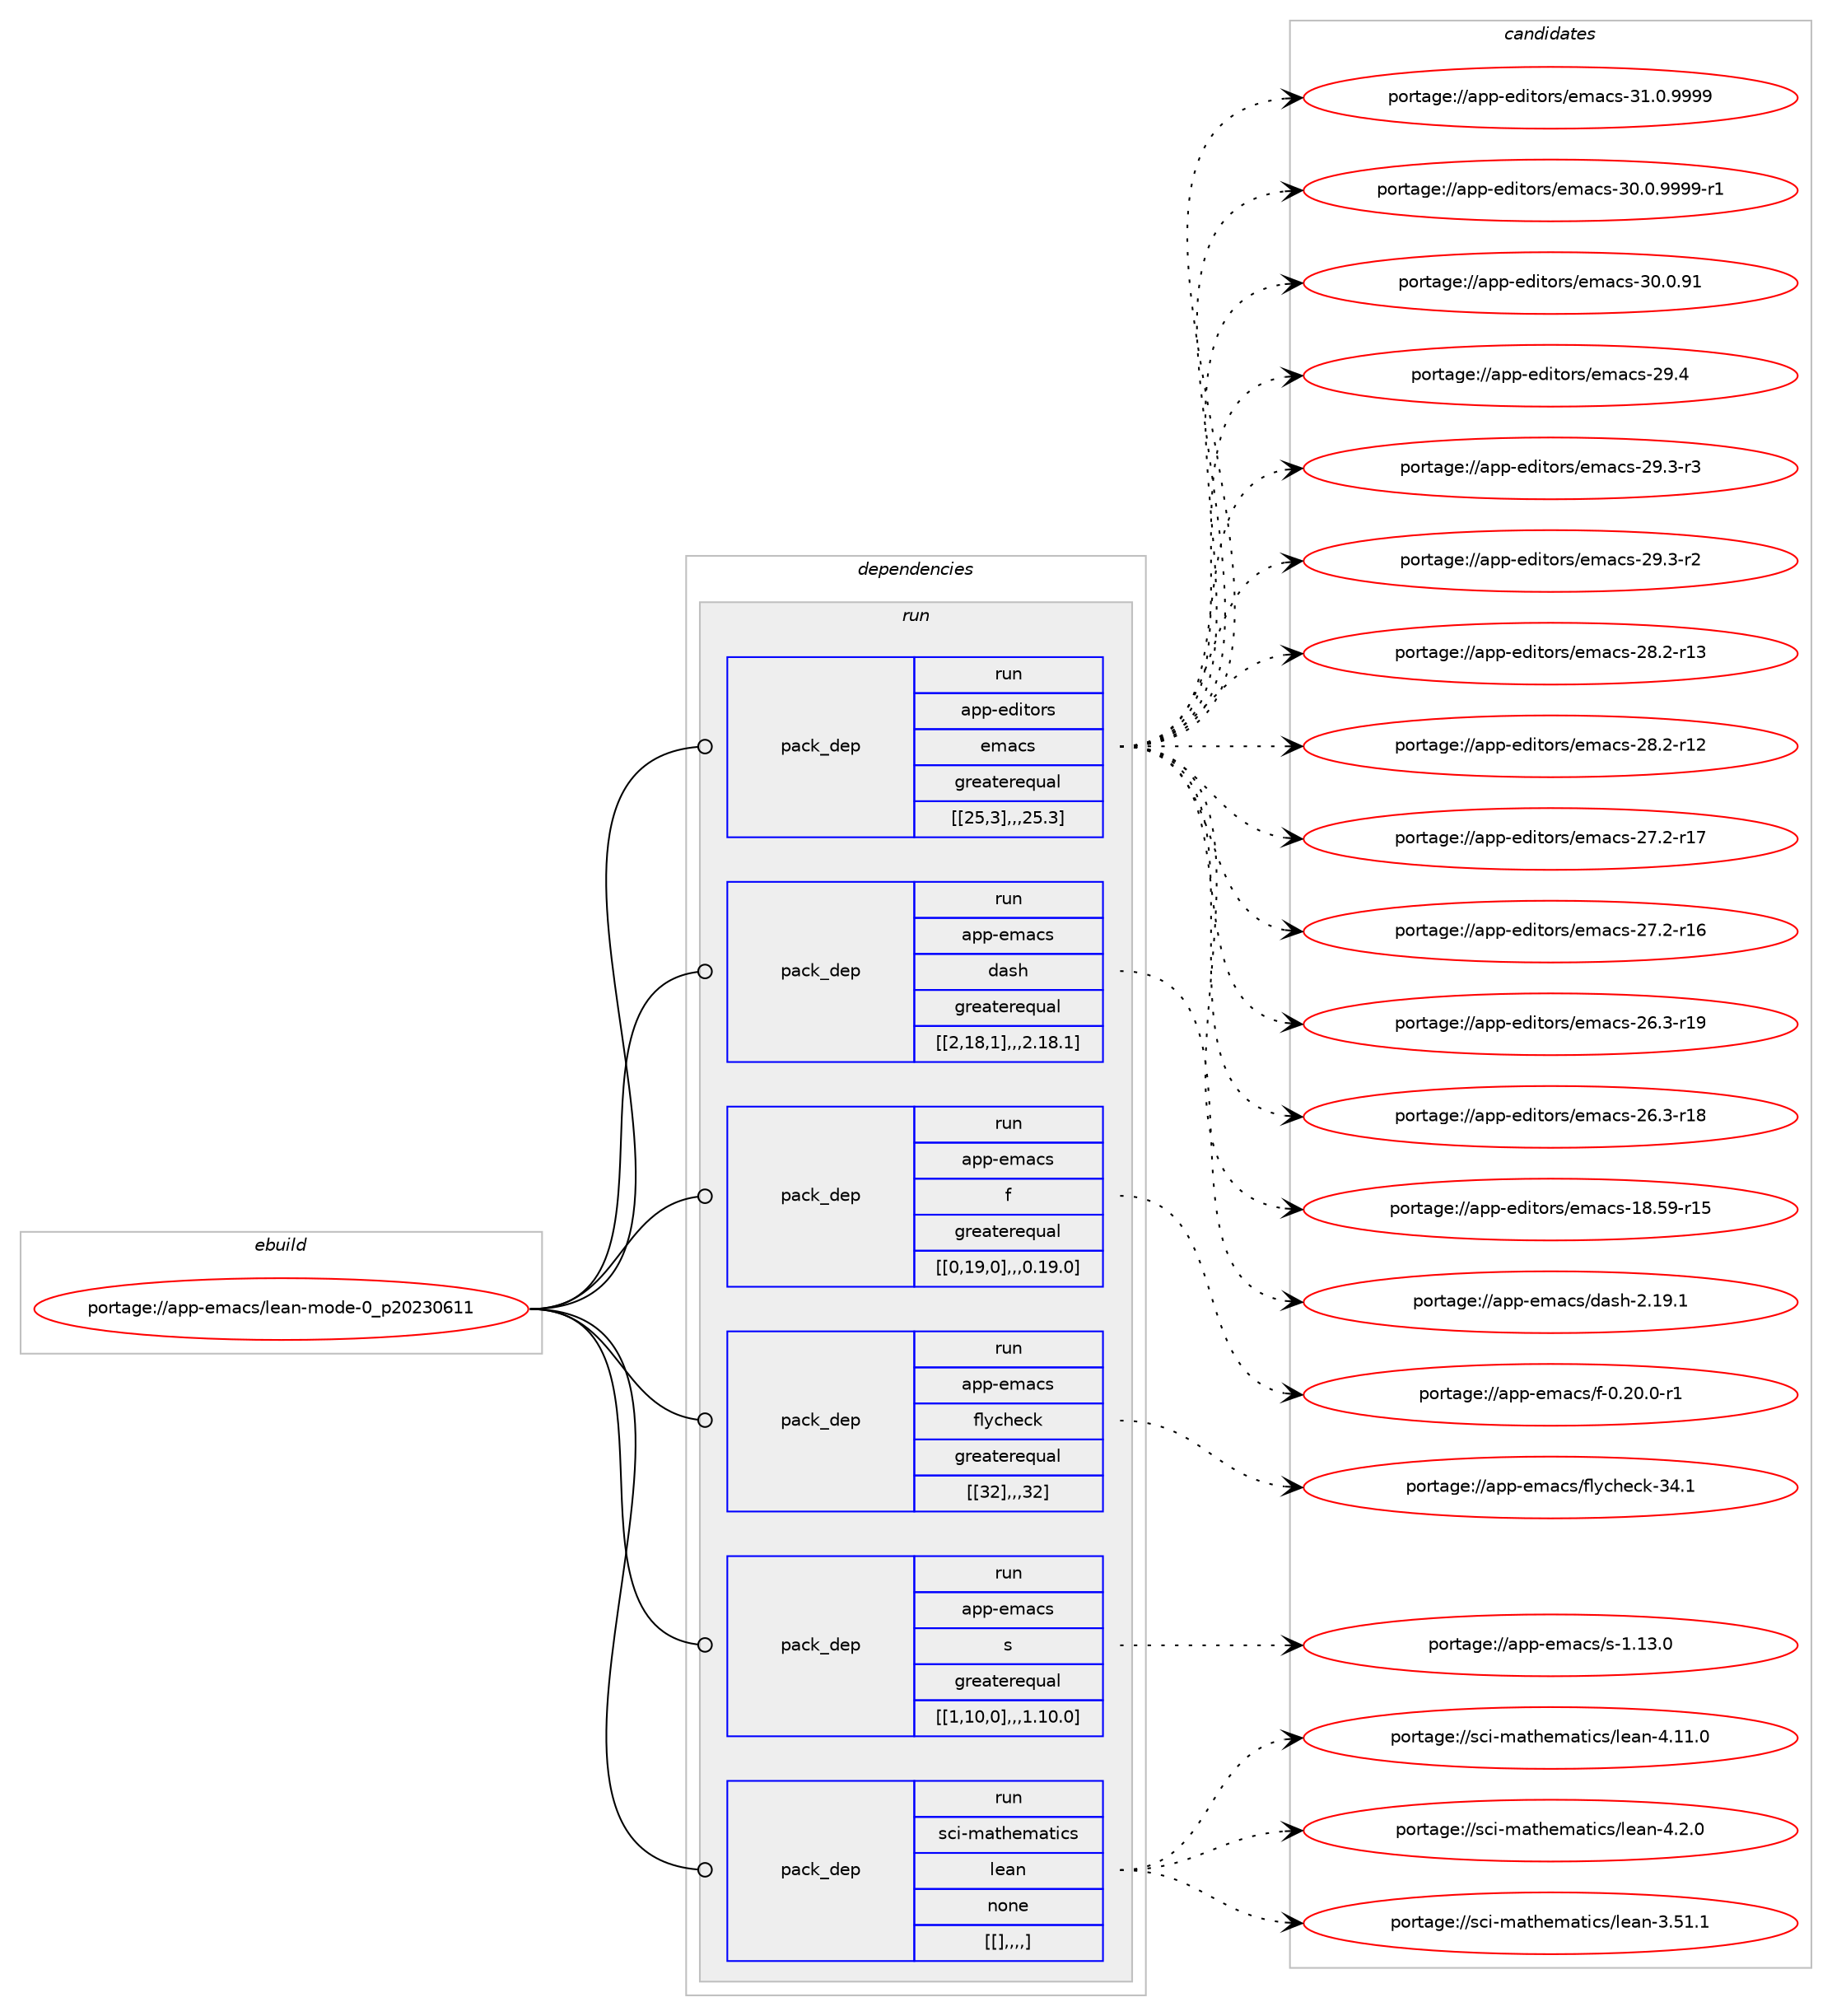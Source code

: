 digraph prolog {

# *************
# Graph options
# *************

newrank=true;
concentrate=true;
compound=true;
graph [rankdir=LR,fontname=Helvetica,fontsize=10,ranksep=1.5];#, ranksep=2.5, nodesep=0.2];
edge  [arrowhead=vee];
node  [fontname=Helvetica,fontsize=10];

# **********
# The ebuild
# **********

subgraph cluster_leftcol {
color=gray;
label=<<i>ebuild</i>>;
id [label="portage://app-emacs/lean-mode-0_p20230611", color=red, width=4, href="../app-emacs/lean-mode-0_p20230611.svg"];
}

# ****************
# The dependencies
# ****************

subgraph cluster_midcol {
color=gray;
label=<<i>dependencies</i>>;
subgraph cluster_compile {
fillcolor="#eeeeee";
style=filled;
label=<<i>compile</i>>;
}
subgraph cluster_compileandrun {
fillcolor="#eeeeee";
style=filled;
label=<<i>compile and run</i>>;
}
subgraph cluster_run {
fillcolor="#eeeeee";
style=filled;
label=<<i>run</i>>;
subgraph pack16599 {
dependency23178 [label=<<TABLE BORDER="0" CELLBORDER="1" CELLSPACING="0" CELLPADDING="4" WIDTH="220"><TR><TD ROWSPAN="6" CELLPADDING="30">pack_dep</TD></TR><TR><TD WIDTH="110">run</TD></TR><TR><TD>app-editors</TD></TR><TR><TD>emacs</TD></TR><TR><TD>greaterequal</TD></TR><TR><TD>[[25,3],,,25.3]</TD></TR></TABLE>>, shape=none, color=blue];
}
id:e -> dependency23178:w [weight=20,style="solid",arrowhead="odot"];
subgraph pack16600 {
dependency23179 [label=<<TABLE BORDER="0" CELLBORDER="1" CELLSPACING="0" CELLPADDING="4" WIDTH="220"><TR><TD ROWSPAN="6" CELLPADDING="30">pack_dep</TD></TR><TR><TD WIDTH="110">run</TD></TR><TR><TD>app-emacs</TD></TR><TR><TD>dash</TD></TR><TR><TD>greaterequal</TD></TR><TR><TD>[[2,18,1],,,2.18.1]</TD></TR></TABLE>>, shape=none, color=blue];
}
id:e -> dependency23179:w [weight=20,style="solid",arrowhead="odot"];
subgraph pack16601 {
dependency23180 [label=<<TABLE BORDER="0" CELLBORDER="1" CELLSPACING="0" CELLPADDING="4" WIDTH="220"><TR><TD ROWSPAN="6" CELLPADDING="30">pack_dep</TD></TR><TR><TD WIDTH="110">run</TD></TR><TR><TD>app-emacs</TD></TR><TR><TD>f</TD></TR><TR><TD>greaterequal</TD></TR><TR><TD>[[0,19,0],,,0.19.0]</TD></TR></TABLE>>, shape=none, color=blue];
}
id:e -> dependency23180:w [weight=20,style="solid",arrowhead="odot"];
subgraph pack16602 {
dependency23181 [label=<<TABLE BORDER="0" CELLBORDER="1" CELLSPACING="0" CELLPADDING="4" WIDTH="220"><TR><TD ROWSPAN="6" CELLPADDING="30">pack_dep</TD></TR><TR><TD WIDTH="110">run</TD></TR><TR><TD>app-emacs</TD></TR><TR><TD>flycheck</TD></TR><TR><TD>greaterequal</TD></TR><TR><TD>[[32],,,32]</TD></TR></TABLE>>, shape=none, color=blue];
}
id:e -> dependency23181:w [weight=20,style="solid",arrowhead="odot"];
subgraph pack16603 {
dependency23182 [label=<<TABLE BORDER="0" CELLBORDER="1" CELLSPACING="0" CELLPADDING="4" WIDTH="220"><TR><TD ROWSPAN="6" CELLPADDING="30">pack_dep</TD></TR><TR><TD WIDTH="110">run</TD></TR><TR><TD>app-emacs</TD></TR><TR><TD>s</TD></TR><TR><TD>greaterequal</TD></TR><TR><TD>[[1,10,0],,,1.10.0]</TD></TR></TABLE>>, shape=none, color=blue];
}
id:e -> dependency23182:w [weight=20,style="solid",arrowhead="odot"];
subgraph pack16604 {
dependency23183 [label=<<TABLE BORDER="0" CELLBORDER="1" CELLSPACING="0" CELLPADDING="4" WIDTH="220"><TR><TD ROWSPAN="6" CELLPADDING="30">pack_dep</TD></TR><TR><TD WIDTH="110">run</TD></TR><TR><TD>sci-mathematics</TD></TR><TR><TD>lean</TD></TR><TR><TD>none</TD></TR><TR><TD>[[],,,,]</TD></TR></TABLE>>, shape=none, color=blue];
}
id:e -> dependency23183:w [weight=20,style="solid",arrowhead="odot"];
}
}

# **************
# The candidates
# **************

subgraph cluster_choices {
rank=same;
color=gray;
label=<<i>candidates</i>>;

subgraph choice16599 {
color=black;
nodesep=1;
choice971121124510110010511611111411547101109979911545514946484657575757 [label="portage://app-editors/emacs-31.0.9999", color=red, width=4,href="../app-editors/emacs-31.0.9999.svg"];
choice9711211245101100105116111114115471011099799115455148464846575757574511449 [label="portage://app-editors/emacs-30.0.9999-r1", color=red, width=4,href="../app-editors/emacs-30.0.9999-r1.svg"];
choice97112112451011001051161111141154710110997991154551484648465749 [label="portage://app-editors/emacs-30.0.91", color=red, width=4,href="../app-editors/emacs-30.0.91.svg"];
choice97112112451011001051161111141154710110997991154550574652 [label="portage://app-editors/emacs-29.4", color=red, width=4,href="../app-editors/emacs-29.4.svg"];
choice971121124510110010511611111411547101109979911545505746514511451 [label="portage://app-editors/emacs-29.3-r3", color=red, width=4,href="../app-editors/emacs-29.3-r3.svg"];
choice971121124510110010511611111411547101109979911545505746514511450 [label="portage://app-editors/emacs-29.3-r2", color=red, width=4,href="../app-editors/emacs-29.3-r2.svg"];
choice97112112451011001051161111141154710110997991154550564650451144951 [label="portage://app-editors/emacs-28.2-r13", color=red, width=4,href="../app-editors/emacs-28.2-r13.svg"];
choice97112112451011001051161111141154710110997991154550564650451144950 [label="portage://app-editors/emacs-28.2-r12", color=red, width=4,href="../app-editors/emacs-28.2-r12.svg"];
choice97112112451011001051161111141154710110997991154550554650451144955 [label="portage://app-editors/emacs-27.2-r17", color=red, width=4,href="../app-editors/emacs-27.2-r17.svg"];
choice97112112451011001051161111141154710110997991154550554650451144954 [label="portage://app-editors/emacs-27.2-r16", color=red, width=4,href="../app-editors/emacs-27.2-r16.svg"];
choice97112112451011001051161111141154710110997991154550544651451144957 [label="portage://app-editors/emacs-26.3-r19", color=red, width=4,href="../app-editors/emacs-26.3-r19.svg"];
choice97112112451011001051161111141154710110997991154550544651451144956 [label="portage://app-editors/emacs-26.3-r18", color=red, width=4,href="../app-editors/emacs-26.3-r18.svg"];
choice9711211245101100105116111114115471011099799115454956465357451144953 [label="portage://app-editors/emacs-18.59-r15", color=red, width=4,href="../app-editors/emacs-18.59-r15.svg"];
dependency23178:e -> choice971121124510110010511611111411547101109979911545514946484657575757:w [style=dotted,weight="100"];
dependency23178:e -> choice9711211245101100105116111114115471011099799115455148464846575757574511449:w [style=dotted,weight="100"];
dependency23178:e -> choice97112112451011001051161111141154710110997991154551484648465749:w [style=dotted,weight="100"];
dependency23178:e -> choice97112112451011001051161111141154710110997991154550574652:w [style=dotted,weight="100"];
dependency23178:e -> choice971121124510110010511611111411547101109979911545505746514511451:w [style=dotted,weight="100"];
dependency23178:e -> choice971121124510110010511611111411547101109979911545505746514511450:w [style=dotted,weight="100"];
dependency23178:e -> choice97112112451011001051161111141154710110997991154550564650451144951:w [style=dotted,weight="100"];
dependency23178:e -> choice97112112451011001051161111141154710110997991154550564650451144950:w [style=dotted,weight="100"];
dependency23178:e -> choice97112112451011001051161111141154710110997991154550554650451144955:w [style=dotted,weight="100"];
dependency23178:e -> choice97112112451011001051161111141154710110997991154550554650451144954:w [style=dotted,weight="100"];
dependency23178:e -> choice97112112451011001051161111141154710110997991154550544651451144957:w [style=dotted,weight="100"];
dependency23178:e -> choice97112112451011001051161111141154710110997991154550544651451144956:w [style=dotted,weight="100"];
dependency23178:e -> choice9711211245101100105116111114115471011099799115454956465357451144953:w [style=dotted,weight="100"];
}
subgraph choice16600 {
color=black;
nodesep=1;
choice97112112451011099799115471009711510445504649574649 [label="portage://app-emacs/dash-2.19.1", color=red, width=4,href="../app-emacs/dash-2.19.1.svg"];
dependency23179:e -> choice97112112451011099799115471009711510445504649574649:w [style=dotted,weight="100"];
}
subgraph choice16601 {
color=black;
nodesep=1;
choice9711211245101109979911547102454846504846484511449 [label="portage://app-emacs/f-0.20.0-r1", color=red, width=4,href="../app-emacs/f-0.20.0-r1.svg"];
dependency23180:e -> choice9711211245101109979911547102454846504846484511449:w [style=dotted,weight="100"];
}
subgraph choice16602 {
color=black;
nodesep=1;
choice971121124510110997991154710210812199104101991074551524649 [label="portage://app-emacs/flycheck-34.1", color=red, width=4,href="../app-emacs/flycheck-34.1.svg"];
dependency23181:e -> choice971121124510110997991154710210812199104101991074551524649:w [style=dotted,weight="100"];
}
subgraph choice16603 {
color=black;
nodesep=1;
choice971121124510110997991154711545494649514648 [label="portage://app-emacs/s-1.13.0", color=red, width=4,href="../app-emacs/s-1.13.0.svg"];
dependency23182:e -> choice971121124510110997991154711545494649514648:w [style=dotted,weight="100"];
}
subgraph choice16604 {
color=black;
nodesep=1;
choice1159910545109971161041011099711610599115471081019711045524649494648 [label="portage://sci-mathematics/lean-4.11.0", color=red, width=4,href="../sci-mathematics/lean-4.11.0.svg"];
choice11599105451099711610410110997116105991154710810197110455246504648 [label="portage://sci-mathematics/lean-4.2.0", color=red, width=4,href="../sci-mathematics/lean-4.2.0.svg"];
choice1159910545109971161041011099711610599115471081019711045514653494649 [label="portage://sci-mathematics/lean-3.51.1", color=red, width=4,href="../sci-mathematics/lean-3.51.1.svg"];
dependency23183:e -> choice1159910545109971161041011099711610599115471081019711045524649494648:w [style=dotted,weight="100"];
dependency23183:e -> choice11599105451099711610410110997116105991154710810197110455246504648:w [style=dotted,weight="100"];
dependency23183:e -> choice1159910545109971161041011099711610599115471081019711045514653494649:w [style=dotted,weight="100"];
}
}

}
